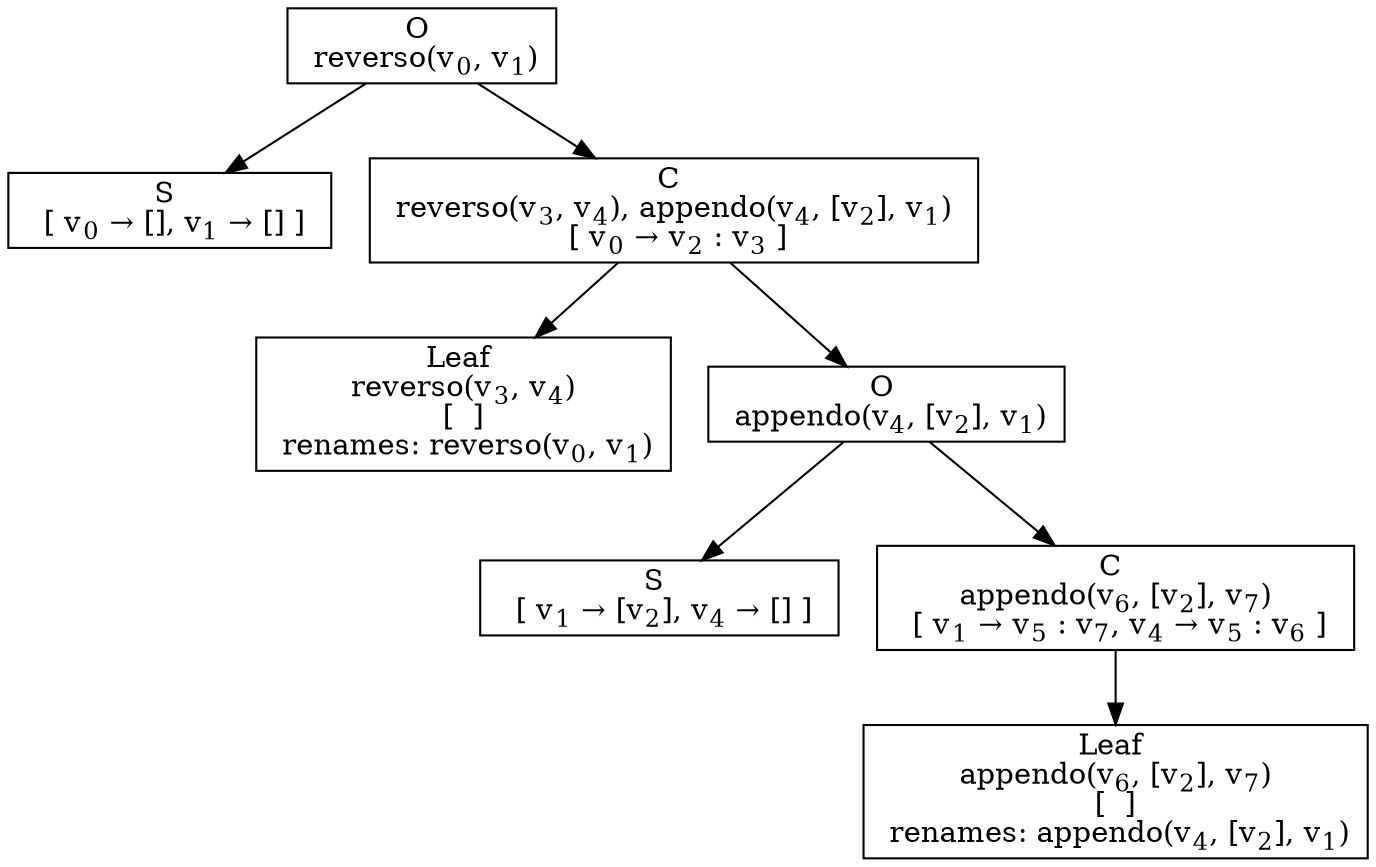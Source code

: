 digraph {
    graph [rankdir=TB
          ,bgcolor=transparent];
    node [shape=box
         ,fillcolor=white
         ,style=filled];
    0 [label=<O <BR/> reverso(v<SUB>0</SUB>, v<SUB>1</SUB>)>];
    1 [label=<S <BR/>  [ v<SUB>0</SUB> &rarr; [], v<SUB>1</SUB> &rarr; [] ] >];
    2 [label=<C <BR/> reverso(v<SUB>3</SUB>, v<SUB>4</SUB>), appendo(v<SUB>4</SUB>, [v<SUB>2</SUB>], v<SUB>1</SUB>) <BR/>  [ v<SUB>0</SUB> &rarr; v<SUB>2</SUB> : v<SUB>3</SUB> ] >];
    3 [label=<Leaf <BR/> reverso(v<SUB>3</SUB>, v<SUB>4</SUB>) <BR/>  [  ]  <BR/> renames: reverso(v<SUB>0</SUB>, v<SUB>1</SUB>)>];
    4 [label=<O <BR/> appendo(v<SUB>4</SUB>, [v<SUB>2</SUB>], v<SUB>1</SUB>)>];
    5 [label=<S <BR/>  [ v<SUB>1</SUB> &rarr; [v<SUB>2</SUB>], v<SUB>4</SUB> &rarr; [] ] >];
    6 [label=<C <BR/> appendo(v<SUB>6</SUB>, [v<SUB>2</SUB>], v<SUB>7</SUB>) <BR/>  [ v<SUB>1</SUB> &rarr; v<SUB>5</SUB> : v<SUB>7</SUB>, v<SUB>4</SUB> &rarr; v<SUB>5</SUB> : v<SUB>6</SUB> ] >];
    7 [label=<Leaf <BR/> appendo(v<SUB>6</SUB>, [v<SUB>2</SUB>], v<SUB>7</SUB>) <BR/>  [  ]  <BR/> renames: appendo(v<SUB>4</SUB>, [v<SUB>2</SUB>], v<SUB>1</SUB>)>];
    0 -> 1 [label=""];
    0 -> 2 [label=""];
    2 -> 3 [label=""];
    2 -> 4 [label=""];
    4 -> 5 [label=""];
    4 -> 6 [label=""];
    6 -> 7 [label=""];
}